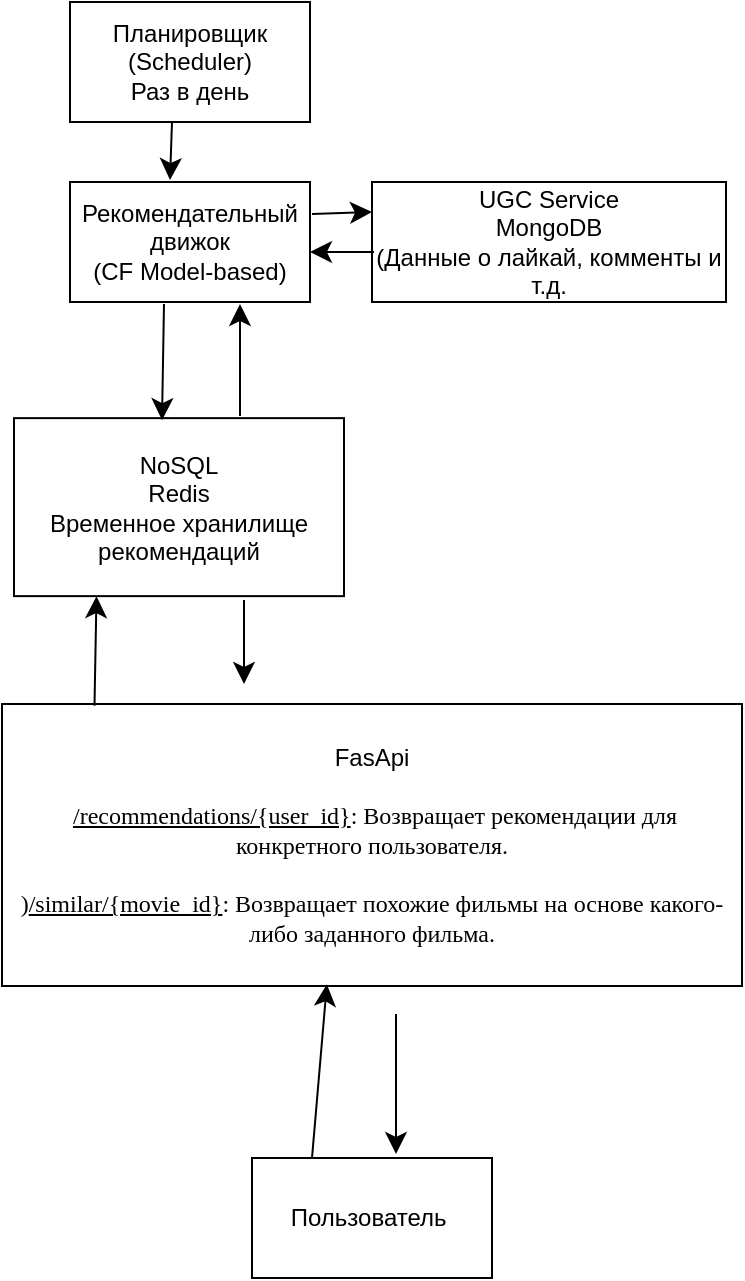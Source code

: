 <mxfile version="24.7.7">
  <diagram name="Страница — 1" id="yDXhxSO_VKkCCqHJe2A8">
    <mxGraphModel dx="192" dy="692" grid="0" gridSize="10" guides="1" tooltips="1" connect="1" arrows="1" fold="1" page="0" pageScale="1" pageWidth="827" pageHeight="1169" math="0" shadow="0">
      <root>
        <mxCell id="0" />
        <mxCell id="1" parent="0" />
        <mxCell id="cNEEXxES4iZ6Ibb-hSEK-1" value="Рекомендательный движок&lt;div&gt;(CF Model-based)&lt;/div&gt;" style="whiteSpace=wrap;html=1;" parent="1" vertex="1">
          <mxGeometry x="56" y="-33" width="120" height="60" as="geometry" />
        </mxCell>
        <mxCell id="cNEEXxES4iZ6Ibb-hSEK-2" value="Планировщик (Scheduler)&lt;div&gt;Раз в день&lt;/div&gt;" style="whiteSpace=wrap;html=1;" parent="1" vertex="1">
          <mxGeometry x="56" y="-123" width="120" height="60" as="geometry" />
        </mxCell>
        <mxCell id="cNEEXxES4iZ6Ibb-hSEK-3" value="UGC Service&lt;div&gt;MongoDB&lt;br&gt;&lt;div&gt;(Данные о лайкай, комменты и т.д.&lt;/div&gt;&lt;/div&gt;" style="whiteSpace=wrap;html=1;" parent="1" vertex="1">
          <mxGeometry x="207" y="-33" width="177" height="60" as="geometry" />
        </mxCell>
        <mxCell id="cNEEXxES4iZ6Ibb-hSEK-6" value="NoSQL&lt;div&gt;Redis&lt;/div&gt;&lt;div&gt;Временное хранилище рекомендаций&lt;/div&gt;" style="whiteSpace=wrap;html=1;" parent="1" vertex="1">
          <mxGeometry x="28" y="85.07" width="165" height="89" as="geometry" />
        </mxCell>
        <mxCell id="cNEEXxES4iZ6Ibb-hSEK-7" value="FasApi&lt;div&gt;&lt;br&gt;&lt;div&gt;&lt;div&gt;&lt;p style=&quot;margin: 0px; font-style: normal; font-variant-caps: normal; font-stretch: normal; line-height: normal; font-family: &amp;quot;.SF UI&amp;quot;; font-size-adjust: none; font-kerning: auto; font-variant-alternates: normal; font-variant-ligatures: normal; font-variant-numeric: normal; font-variant-east-asian: normal; font-variant-position: normal; font-feature-settings: normal; font-optical-sizing: auto; font-variation-settings: normal;&quot;&gt;&lt;span style=&quot;font-family: &amp;quot;.SFUI-Regular&amp;quot;;&quot;&gt;&amp;nbsp;&lt;/span&gt;&lt;span style=&quot;font-family: &amp;quot;.SFUI-Regular&amp;quot;; text-decoration: underline;&quot;&gt;/recommendations/{user_id}&lt;/span&gt;&lt;span style=&quot;font-family: &amp;quot;.SFUI-Regular&amp;quot;;&quot;&gt;: Возвращает рекомендации для конкретного пользователя.&lt;/span&gt;&lt;/p&gt;&lt;br&gt;&lt;p style=&quot;margin: 0px; font-style: normal; font-variant-caps: normal; font-stretch: normal; line-height: normal; font-family: &amp;quot;.SF UI&amp;quot;; font-size-adjust: none; font-kerning: auto; font-variant-alternates: normal; font-variant-ligatures: normal; font-variant-numeric: normal; font-variant-east-asian: normal; font-variant-position: normal; font-feature-settings: normal; font-optical-sizing: auto; font-variation-settings: normal;&quot;&gt;&lt;span style=&quot;font-family: &amp;quot;.SFUI-Regular&amp;quot;;&quot;&gt;)&lt;/span&gt;&lt;span style=&quot;font-family: &amp;quot;.SFUI-Regular&amp;quot;; text-decoration: underline;&quot;&gt;/similar/{movie_id}&lt;/span&gt;&lt;span style=&quot;font-family: &amp;quot;.SFUI-Regular&amp;quot;;&quot;&gt;: Возвращает похожие фильмы на основе какого-либо заданного фильма.&lt;/span&gt;&lt;/p&gt;&lt;/div&gt;&lt;/div&gt;&lt;/div&gt;" style="whiteSpace=wrap;html=1;" parent="1" vertex="1">
          <mxGeometry x="22" y="228" width="370" height="141" as="geometry" />
        </mxCell>
        <mxCell id="BjNXo_p2kXInQrtyGgDp-1" value="Пользователь&amp;nbsp;" style="whiteSpace=wrap;html=1;" vertex="1" parent="1">
          <mxGeometry x="147" y="455" width="120" height="60" as="geometry" />
        </mxCell>
        <mxCell id="BjNXo_p2kXInQrtyGgDp-2" value="" style="edgeStyle=none;orthogonalLoop=1;jettySize=auto;html=1;rounded=0;fontSize=12;startSize=8;endSize=8;curved=1;exitX=0.25;exitY=0;exitDx=0;exitDy=0;entryX=0.439;entryY=0.994;entryDx=0;entryDy=0;entryPerimeter=0;" edge="1" parent="1" source="BjNXo_p2kXInQrtyGgDp-1" target="cNEEXxES4iZ6Ibb-hSEK-7">
          <mxGeometry width="120" relative="1" as="geometry">
            <mxPoint x="220" y="202" as="sourcePoint" />
            <mxPoint x="340" y="202" as="targetPoint" />
            <Array as="points" />
          </mxGeometry>
        </mxCell>
        <mxCell id="BjNXo_p2kXInQrtyGgDp-3" value="" style="edgeStyle=none;orthogonalLoop=1;jettySize=auto;html=1;rounded=0;fontSize=12;startSize=8;endSize=8;curved=1;entryX=0.25;entryY=1;entryDx=0;entryDy=0;exitX=0.125;exitY=0.006;exitDx=0;exitDy=0;exitPerimeter=0;" edge="1" parent="1" source="cNEEXxES4iZ6Ibb-hSEK-7" target="cNEEXxES4iZ6Ibb-hSEK-6">
          <mxGeometry width="120" relative="1" as="geometry">
            <mxPoint x="69" y="219" as="sourcePoint" />
            <mxPoint x="319" y="341.07" as="targetPoint" />
            <Array as="points" />
          </mxGeometry>
        </mxCell>
        <mxCell id="BjNXo_p2kXInQrtyGgDp-4" value="" style="edgeStyle=none;orthogonalLoop=1;jettySize=auto;html=1;rounded=0;fontSize=12;startSize=8;endSize=8;curved=1;exitX=0.601;exitY=1;exitDx=0;exitDy=0;exitPerimeter=0;" edge="1" parent="1">
          <mxGeometry width="120" relative="1" as="geometry">
            <mxPoint x="218.996" y="383.0" as="sourcePoint" />
            <mxPoint x="219" y="453" as="targetPoint" />
            <Array as="points" />
          </mxGeometry>
        </mxCell>
        <mxCell id="BjNXo_p2kXInQrtyGgDp-5" value="" style="edgeStyle=none;orthogonalLoop=1;jettySize=auto;html=1;rounded=0;fontSize=12;startSize=8;endSize=8;curved=1;" edge="1" parent="1">
          <mxGeometry width="120" relative="1" as="geometry">
            <mxPoint x="143" y="176" as="sourcePoint" />
            <mxPoint x="143" y="218" as="targetPoint" />
            <Array as="points" />
          </mxGeometry>
        </mxCell>
        <mxCell id="BjNXo_p2kXInQrtyGgDp-6" value="" style="edgeStyle=none;orthogonalLoop=1;jettySize=auto;html=1;rounded=0;fontSize=12;startSize=8;endSize=8;curved=1;" edge="1" parent="1">
          <mxGeometry width="120" relative="1" as="geometry">
            <mxPoint x="141" y="84" as="sourcePoint" />
            <mxPoint x="141" y="28" as="targetPoint" />
            <Array as="points" />
          </mxGeometry>
        </mxCell>
        <mxCell id="BjNXo_p2kXInQrtyGgDp-7" value="" style="edgeStyle=none;orthogonalLoop=1;jettySize=auto;html=1;rounded=0;fontSize=12;startSize=8;endSize=8;curved=1;" edge="1" parent="1">
          <mxGeometry width="120" relative="1" as="geometry">
            <mxPoint x="103" y="28" as="sourcePoint" />
            <mxPoint x="102" y="86.07" as="targetPoint" />
            <Array as="points" />
          </mxGeometry>
        </mxCell>
        <mxCell id="BjNXo_p2kXInQrtyGgDp-8" value="" style="edgeStyle=none;orthogonalLoop=1;jettySize=auto;html=1;rounded=0;fontSize=12;startSize=8;endSize=8;curved=1;exitX=0.425;exitY=1;exitDx=0;exitDy=0;exitPerimeter=0;" edge="1" parent="1" source="cNEEXxES4iZ6Ibb-hSEK-2">
          <mxGeometry width="120" relative="1" as="geometry">
            <mxPoint x="112" y="-61" as="sourcePoint" />
            <mxPoint x="106" y="-34" as="targetPoint" />
            <Array as="points" />
          </mxGeometry>
        </mxCell>
        <mxCell id="BjNXo_p2kXInQrtyGgDp-9" value="" style="edgeStyle=none;orthogonalLoop=1;jettySize=auto;html=1;rounded=0;fontSize=12;startSize=8;endSize=8;curved=1;entryX=0;entryY=0.25;entryDx=0;entryDy=0;" edge="1" parent="1" target="cNEEXxES4iZ6Ibb-hSEK-3">
          <mxGeometry width="120" relative="1" as="geometry">
            <mxPoint x="177" y="-17" as="sourcePoint" />
            <mxPoint x="342" y="43" as="targetPoint" />
            <Array as="points" />
          </mxGeometry>
        </mxCell>
        <mxCell id="BjNXo_p2kXInQrtyGgDp-10" value="" style="edgeStyle=none;orthogonalLoop=1;jettySize=auto;html=1;rounded=0;fontSize=12;startSize=8;endSize=8;curved=1;entryX=1;entryY=0.583;entryDx=0;entryDy=0;entryPerimeter=0;" edge="1" parent="1" target="cNEEXxES4iZ6Ibb-hSEK-1">
          <mxGeometry width="120" relative="1" as="geometry">
            <mxPoint x="208" y="2" as="sourcePoint" />
            <mxPoint x="198" y="27" as="targetPoint" />
            <Array as="points" />
          </mxGeometry>
        </mxCell>
      </root>
    </mxGraphModel>
  </diagram>
</mxfile>
